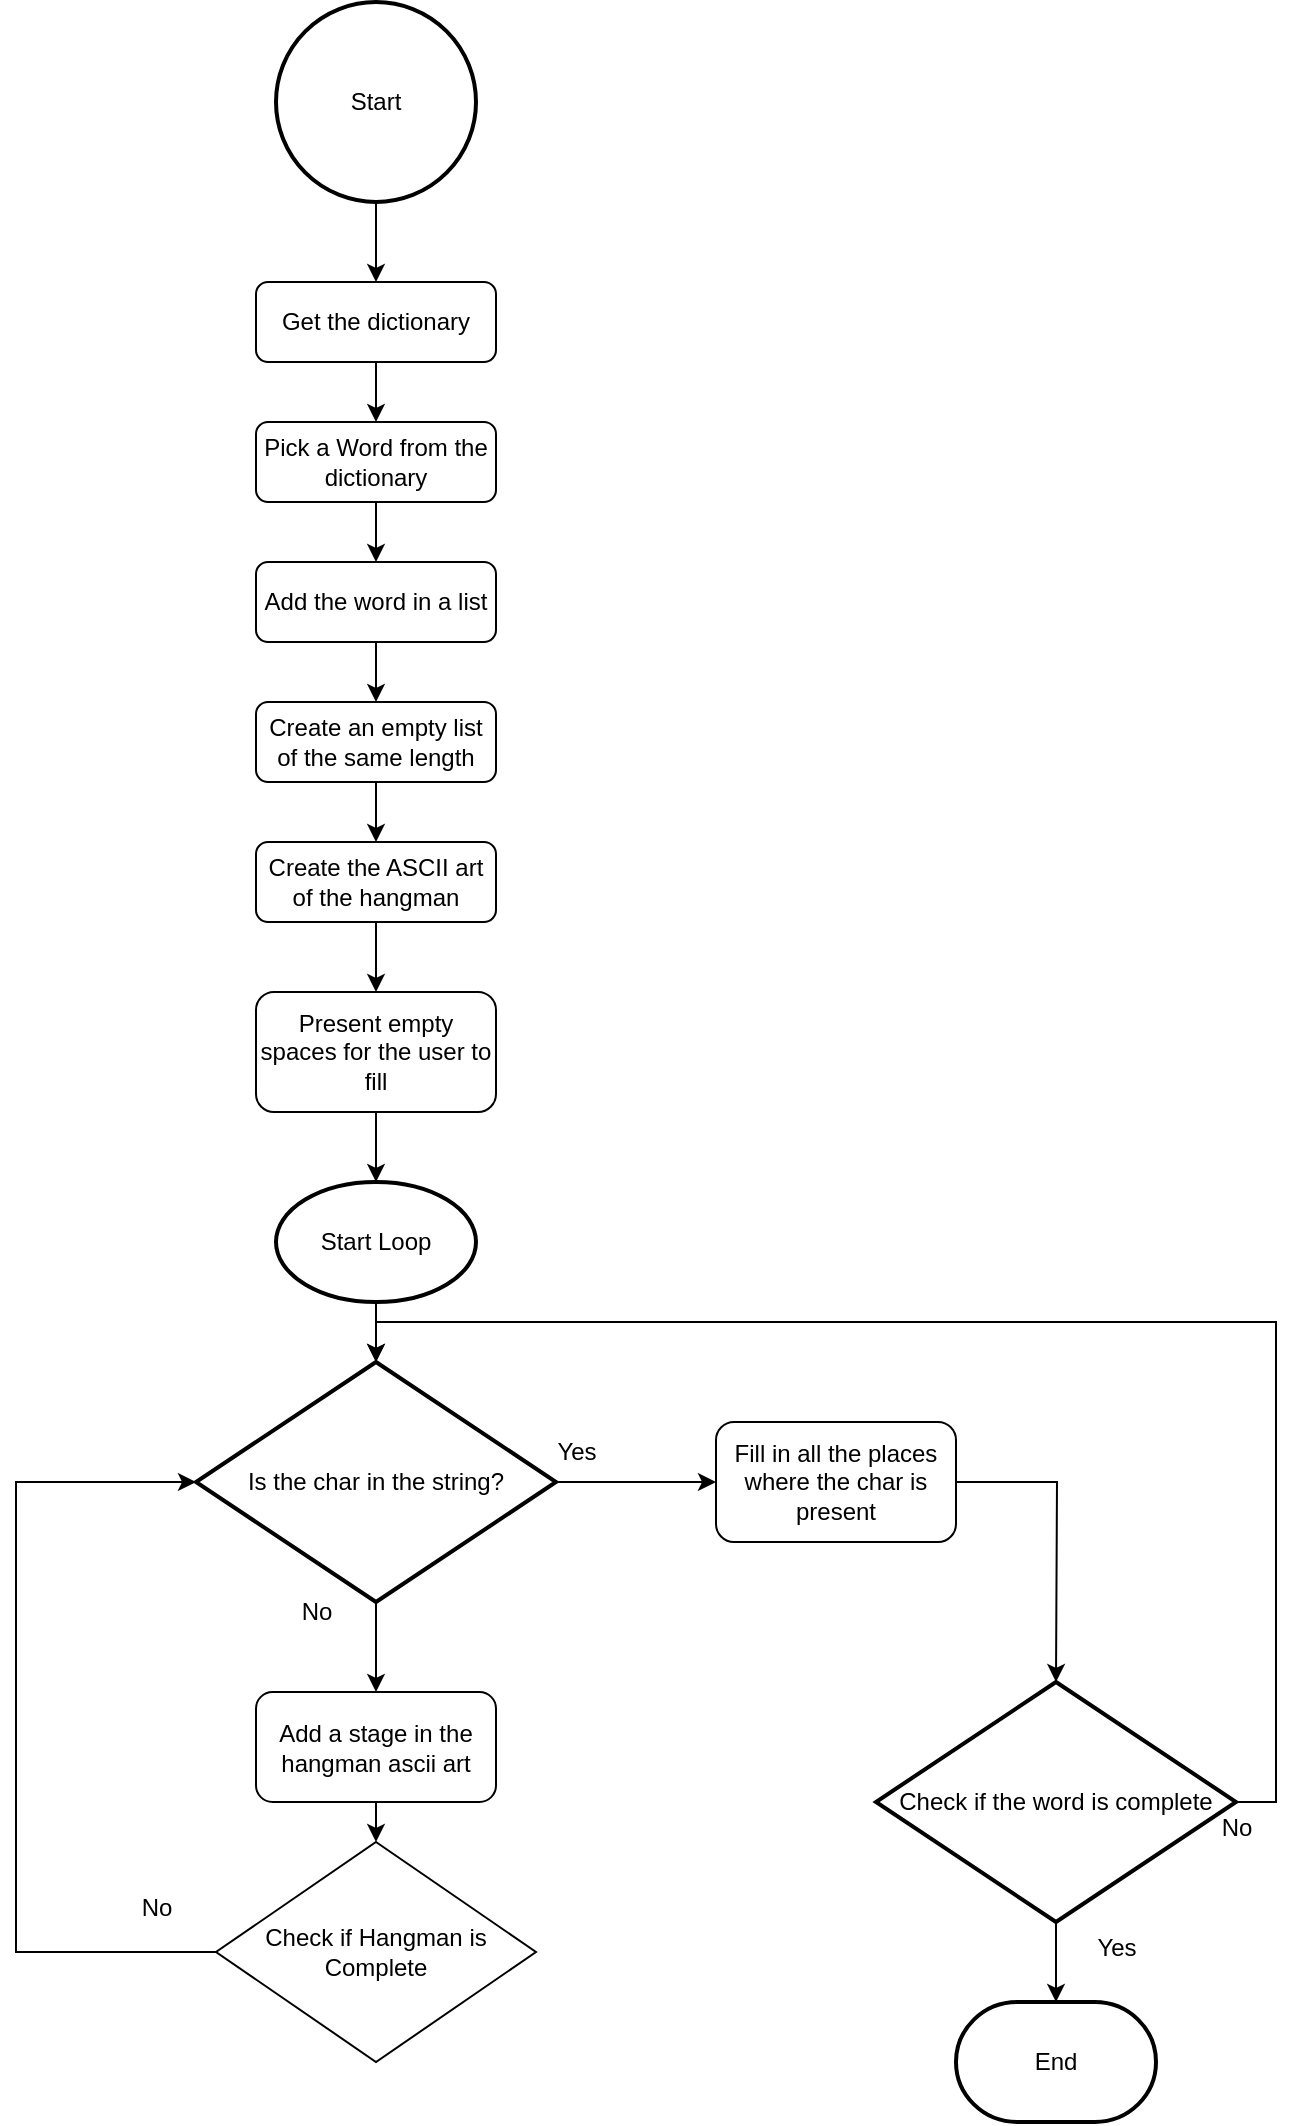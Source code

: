 <mxfile version="24.2.3" type="github">
  <diagram id="C5RBs43oDa-KdzZeNtuy" name="Page-1">
    <mxGraphModel dx="1022" dy="610" grid="1" gridSize="10" guides="1" tooltips="1" connect="1" arrows="1" fold="1" page="1" pageScale="1" pageWidth="827" pageHeight="1169" math="0" shadow="0">
      <root>
        <mxCell id="WIyWlLk6GJQsqaUBKTNV-0" />
        <mxCell id="WIyWlLk6GJQsqaUBKTNV-1" parent="WIyWlLk6GJQsqaUBKTNV-0" />
        <mxCell id="LKAfKjDaJUKjl0mXZuUd-1" style="edgeStyle=orthogonalEdgeStyle;rounded=0;orthogonalLoop=1;jettySize=auto;html=1;exitX=0.5;exitY=1;exitDx=0;exitDy=0;entryX=0.5;entryY=0;entryDx=0;entryDy=0;" edge="1" parent="WIyWlLk6GJQsqaUBKTNV-1" source="WIyWlLk6GJQsqaUBKTNV-3" target="LKAfKjDaJUKjl0mXZuUd-0">
          <mxGeometry relative="1" as="geometry" />
        </mxCell>
        <mxCell id="WIyWlLk6GJQsqaUBKTNV-3" value="Get the dictionary" style="rounded=1;whiteSpace=wrap;html=1;fontSize=12;glass=0;strokeWidth=1;shadow=0;" parent="WIyWlLk6GJQsqaUBKTNV-1" vertex="1">
          <mxGeometry x="180" y="230" width="120" height="40" as="geometry" />
        </mxCell>
        <mxCell id="LKAfKjDaJUKjl0mXZuUd-4" style="edgeStyle=orthogonalEdgeStyle;rounded=0;orthogonalLoop=1;jettySize=auto;html=1;exitX=0.5;exitY=1;exitDx=0;exitDy=0;entryX=0.5;entryY=0;entryDx=0;entryDy=0;" edge="1" parent="WIyWlLk6GJQsqaUBKTNV-1" source="LKAfKjDaJUKjl0mXZuUd-0" target="LKAfKjDaJUKjl0mXZuUd-5">
          <mxGeometry relative="1" as="geometry">
            <mxPoint x="240" y="310" as="targetPoint" />
          </mxGeometry>
        </mxCell>
        <mxCell id="LKAfKjDaJUKjl0mXZuUd-0" value="Pick a Word from the dictionary" style="rounded=1;whiteSpace=wrap;html=1;fontSize=12;glass=0;strokeWidth=1;shadow=0;" vertex="1" parent="WIyWlLk6GJQsqaUBKTNV-1">
          <mxGeometry x="180" y="300" width="120" height="40" as="geometry" />
        </mxCell>
        <mxCell id="LKAfKjDaJUKjl0mXZuUd-6" style="edgeStyle=orthogonalEdgeStyle;rounded=0;orthogonalLoop=1;jettySize=auto;html=1;exitX=0.5;exitY=1;exitDx=0;exitDy=0;entryX=0.5;entryY=0;entryDx=0;entryDy=0;" edge="1" parent="WIyWlLk6GJQsqaUBKTNV-1" source="LKAfKjDaJUKjl0mXZuUd-5" target="LKAfKjDaJUKjl0mXZuUd-25">
          <mxGeometry relative="1" as="geometry">
            <mxPoint x="240" y="400" as="targetPoint" />
          </mxGeometry>
        </mxCell>
        <mxCell id="LKAfKjDaJUKjl0mXZuUd-5" value="Add the word in a list" style="rounded=1;whiteSpace=wrap;html=1;fontSize=12;glass=0;strokeWidth=1;shadow=0;" vertex="1" parent="WIyWlLk6GJQsqaUBKTNV-1">
          <mxGeometry x="180" y="370" width="120" height="40" as="geometry" />
        </mxCell>
        <mxCell id="LKAfKjDaJUKjl0mXZuUd-27" style="edgeStyle=orthogonalEdgeStyle;rounded=0;orthogonalLoop=1;jettySize=auto;html=1;exitX=0.5;exitY=1;exitDx=0;exitDy=0;entryX=0.5;entryY=0;entryDx=0;entryDy=0;" edge="1" parent="WIyWlLk6GJQsqaUBKTNV-1" source="LKAfKjDaJUKjl0mXZuUd-7" target="LKAfKjDaJUKjl0mXZuUd-9">
          <mxGeometry relative="1" as="geometry" />
        </mxCell>
        <mxCell id="LKAfKjDaJUKjl0mXZuUd-7" value="Create the ASCII art of the hangman" style="rounded=1;whiteSpace=wrap;html=1;fontSize=12;glass=0;strokeWidth=1;shadow=0;" vertex="1" parent="WIyWlLk6GJQsqaUBKTNV-1">
          <mxGeometry x="180" y="510" width="120" height="40" as="geometry" />
        </mxCell>
        <mxCell id="LKAfKjDaJUKjl0mXZuUd-9" value="Present empty spaces for the user to fill" style="rounded=1;whiteSpace=wrap;html=1;fontSize=12;glass=0;strokeWidth=1;shadow=0;" vertex="1" parent="WIyWlLk6GJQsqaUBKTNV-1">
          <mxGeometry x="180" y="585" width="120" height="60" as="geometry" />
        </mxCell>
        <mxCell id="LKAfKjDaJUKjl0mXZuUd-30" style="edgeStyle=orthogonalEdgeStyle;rounded=0;orthogonalLoop=1;jettySize=auto;html=1;exitX=1;exitY=0.5;exitDx=0;exitDy=0;exitPerimeter=0;" edge="1" parent="WIyWlLk6GJQsqaUBKTNV-1" source="LKAfKjDaJUKjl0mXZuUd-12" target="LKAfKjDaJUKjl0mXZuUd-14">
          <mxGeometry relative="1" as="geometry" />
        </mxCell>
        <mxCell id="LKAfKjDaJUKjl0mXZuUd-39" style="edgeStyle=orthogonalEdgeStyle;rounded=0;orthogonalLoop=1;jettySize=auto;html=1;exitX=0;exitY=0.5;exitDx=0;exitDy=0;" edge="1" parent="WIyWlLk6GJQsqaUBKTNV-1" source="LKAfKjDaJUKjl0mXZuUd-40" target="LKAfKjDaJUKjl0mXZuUd-12">
          <mxGeometry relative="1" as="geometry">
            <mxPoint x="240" y="1075" as="sourcePoint" />
            <Array as="points">
              <mxPoint x="60" y="1065" />
              <mxPoint x="60" y="830" />
            </Array>
          </mxGeometry>
        </mxCell>
        <mxCell id="LKAfKjDaJUKjl0mXZuUd-12" value="Is the char in the string?" style="strokeWidth=2;html=1;shape=mxgraph.flowchart.decision;whiteSpace=wrap;" vertex="1" parent="WIyWlLk6GJQsqaUBKTNV-1">
          <mxGeometry x="150" y="770" width="180" height="120" as="geometry" />
        </mxCell>
        <mxCell id="LKAfKjDaJUKjl0mXZuUd-43" style="edgeStyle=orthogonalEdgeStyle;rounded=0;orthogonalLoop=1;jettySize=auto;html=1;exitX=1;exitY=0.5;exitDx=0;exitDy=0;" edge="1" parent="WIyWlLk6GJQsqaUBKTNV-1" source="LKAfKjDaJUKjl0mXZuUd-14">
          <mxGeometry relative="1" as="geometry">
            <mxPoint x="580" y="930" as="targetPoint" />
          </mxGeometry>
        </mxCell>
        <mxCell id="LKAfKjDaJUKjl0mXZuUd-14" value="Fill in all the places where the char is present" style="rounded=1;whiteSpace=wrap;html=1;fontSize=12;glass=0;strokeWidth=1;shadow=0;" vertex="1" parent="WIyWlLk6GJQsqaUBKTNV-1">
          <mxGeometry x="410" y="800" width="120" height="60" as="geometry" />
        </mxCell>
        <mxCell id="LKAfKjDaJUKjl0mXZuUd-15" value="Yes" style="text;html=1;align=center;verticalAlign=middle;resizable=0;points=[];autosize=1;strokeColor=none;fillColor=none;" vertex="1" parent="WIyWlLk6GJQsqaUBKTNV-1">
          <mxGeometry x="320" y="800" width="40" height="30" as="geometry" />
        </mxCell>
        <mxCell id="LKAfKjDaJUKjl0mXZuUd-16" value="No" style="text;html=1;align=center;verticalAlign=middle;resizable=0;points=[];autosize=1;strokeColor=none;fillColor=none;" vertex="1" parent="WIyWlLk6GJQsqaUBKTNV-1">
          <mxGeometry x="190" y="880" width="40" height="30" as="geometry" />
        </mxCell>
        <mxCell id="LKAfKjDaJUKjl0mXZuUd-22" style="edgeStyle=orthogonalEdgeStyle;rounded=0;orthogonalLoop=1;jettySize=auto;html=1;exitX=0.5;exitY=1;exitDx=0;exitDy=0;entryX=0.5;entryY=0;entryDx=0;entryDy=0;" edge="1" parent="WIyWlLk6GJQsqaUBKTNV-1" source="LKAfKjDaJUKjl0mXZuUd-19" target="LKAfKjDaJUKjl0mXZuUd-40">
          <mxGeometry relative="1" as="geometry">
            <mxPoint x="240" y="1020" as="targetPoint" />
          </mxGeometry>
        </mxCell>
        <mxCell id="LKAfKjDaJUKjl0mXZuUd-19" value="Add a stage in the hangman ascii art" style="rounded=1;whiteSpace=wrap;html=1;fontSize=12;glass=0;strokeWidth=1;shadow=0;" vertex="1" parent="WIyWlLk6GJQsqaUBKTNV-1">
          <mxGeometry x="180" y="935" width="120" height="55" as="geometry" />
        </mxCell>
        <mxCell id="LKAfKjDaJUKjl0mXZuUd-20" style="edgeStyle=orthogonalEdgeStyle;rounded=0;orthogonalLoop=1;jettySize=auto;html=1;exitX=0.5;exitY=1;exitDx=0;exitDy=0;exitPerimeter=0;entryX=0.5;entryY=0;entryDx=0;entryDy=0;" edge="1" parent="WIyWlLk6GJQsqaUBKTNV-1" source="LKAfKjDaJUKjl0mXZuUd-12" target="LKAfKjDaJUKjl0mXZuUd-19">
          <mxGeometry relative="1" as="geometry" />
        </mxCell>
        <mxCell id="LKAfKjDaJUKjl0mXZuUd-24" style="edgeStyle=orthogonalEdgeStyle;rounded=0;orthogonalLoop=1;jettySize=auto;html=1;entryX=0.5;entryY=0;entryDx=0;entryDy=0;" edge="1" parent="WIyWlLk6GJQsqaUBKTNV-1" source="LKAfKjDaJUKjl0mXZuUd-23" target="WIyWlLk6GJQsqaUBKTNV-3">
          <mxGeometry relative="1" as="geometry" />
        </mxCell>
        <mxCell id="LKAfKjDaJUKjl0mXZuUd-23" value="Start" style="strokeWidth=2;html=1;shape=mxgraph.flowchart.start_2;whiteSpace=wrap;" vertex="1" parent="WIyWlLk6GJQsqaUBKTNV-1">
          <mxGeometry x="190" y="90" width="100" height="100" as="geometry" />
        </mxCell>
        <mxCell id="LKAfKjDaJUKjl0mXZuUd-29" style="edgeStyle=orthogonalEdgeStyle;rounded=0;orthogonalLoop=1;jettySize=auto;html=1;entryX=0.5;entryY=0;entryDx=0;entryDy=0;" edge="1" parent="WIyWlLk6GJQsqaUBKTNV-1" source="LKAfKjDaJUKjl0mXZuUd-25" target="LKAfKjDaJUKjl0mXZuUd-7">
          <mxGeometry relative="1" as="geometry" />
        </mxCell>
        <mxCell id="LKAfKjDaJUKjl0mXZuUd-25" value="Create an empty list of the same length" style="rounded=1;whiteSpace=wrap;html=1;fontSize=12;glass=0;strokeWidth=1;shadow=0;" vertex="1" parent="WIyWlLk6GJQsqaUBKTNV-1">
          <mxGeometry x="180" y="440" width="120" height="40" as="geometry" />
        </mxCell>
        <mxCell id="LKAfKjDaJUKjl0mXZuUd-33" style="edgeStyle=orthogonalEdgeStyle;rounded=0;orthogonalLoop=1;jettySize=auto;html=1;entryX=0.5;entryY=0;entryDx=0;entryDy=0;entryPerimeter=0;" edge="1" parent="WIyWlLk6GJQsqaUBKTNV-1" source="LKAfKjDaJUKjl0mXZuUd-31" target="LKAfKjDaJUKjl0mXZuUd-12">
          <mxGeometry relative="1" as="geometry">
            <mxPoint x="240" y="760" as="targetPoint" />
          </mxGeometry>
        </mxCell>
        <mxCell id="LKAfKjDaJUKjl0mXZuUd-31" value="Start Loop" style="strokeWidth=2;html=1;shape=mxgraph.flowchart.start_1;whiteSpace=wrap;" vertex="1" parent="WIyWlLk6GJQsqaUBKTNV-1">
          <mxGeometry x="190" y="680" width="100" height="60" as="geometry" />
        </mxCell>
        <mxCell id="LKAfKjDaJUKjl0mXZuUd-32" style="edgeStyle=orthogonalEdgeStyle;rounded=0;orthogonalLoop=1;jettySize=auto;html=1;exitX=0.5;exitY=1;exitDx=0;exitDy=0;entryX=0.5;entryY=0;entryDx=0;entryDy=0;entryPerimeter=0;" edge="1" parent="WIyWlLk6GJQsqaUBKTNV-1" source="LKAfKjDaJUKjl0mXZuUd-9" target="LKAfKjDaJUKjl0mXZuUd-31">
          <mxGeometry relative="1" as="geometry" />
        </mxCell>
        <mxCell id="LKAfKjDaJUKjl0mXZuUd-40" value="Check if Hangman is&lt;br&gt;Complete" style="rhombus;whiteSpace=wrap;html=1;" vertex="1" parent="WIyWlLk6GJQsqaUBKTNV-1">
          <mxGeometry x="160" y="1010" width="160" height="110" as="geometry" />
        </mxCell>
        <mxCell id="LKAfKjDaJUKjl0mXZuUd-42" value="No" style="text;html=1;align=center;verticalAlign=middle;resizable=0;points=[];autosize=1;strokeColor=none;fillColor=none;" vertex="1" parent="WIyWlLk6GJQsqaUBKTNV-1">
          <mxGeometry x="110" y="1028" width="40" height="30" as="geometry" />
        </mxCell>
        <mxCell id="LKAfKjDaJUKjl0mXZuUd-46" style="edgeStyle=orthogonalEdgeStyle;rounded=0;orthogonalLoop=1;jettySize=auto;html=1;exitX=0.5;exitY=1;exitDx=0;exitDy=0;exitPerimeter=0;" edge="1" parent="WIyWlLk6GJQsqaUBKTNV-1" source="LKAfKjDaJUKjl0mXZuUd-45">
          <mxGeometry relative="1" as="geometry">
            <mxPoint x="580" y="1090" as="targetPoint" />
          </mxGeometry>
        </mxCell>
        <mxCell id="LKAfKjDaJUKjl0mXZuUd-45" value="Check if the word is complete" style="strokeWidth=2;html=1;shape=mxgraph.flowchart.decision;whiteSpace=wrap;" vertex="1" parent="WIyWlLk6GJQsqaUBKTNV-1">
          <mxGeometry x="490" y="930" width="180" height="120" as="geometry" />
        </mxCell>
        <mxCell id="LKAfKjDaJUKjl0mXZuUd-47" value="Yes" style="text;html=1;align=center;verticalAlign=middle;resizable=0;points=[];autosize=1;strokeColor=none;fillColor=none;" vertex="1" parent="WIyWlLk6GJQsqaUBKTNV-1">
          <mxGeometry x="590" y="1048" width="40" height="30" as="geometry" />
        </mxCell>
        <mxCell id="LKAfKjDaJUKjl0mXZuUd-48" value="End" style="strokeWidth=2;html=1;shape=mxgraph.flowchart.terminator;whiteSpace=wrap;" vertex="1" parent="WIyWlLk6GJQsqaUBKTNV-1">
          <mxGeometry x="530" y="1090" width="100" height="60" as="geometry" />
        </mxCell>
        <mxCell id="LKAfKjDaJUKjl0mXZuUd-49" style="edgeStyle=orthogonalEdgeStyle;rounded=0;orthogonalLoop=1;jettySize=auto;html=1;exitX=1;exitY=0.5;exitDx=0;exitDy=0;exitPerimeter=0;entryX=0.5;entryY=0;entryDx=0;entryDy=0;entryPerimeter=0;" edge="1" parent="WIyWlLk6GJQsqaUBKTNV-1" source="LKAfKjDaJUKjl0mXZuUd-45" target="LKAfKjDaJUKjl0mXZuUd-12">
          <mxGeometry relative="1" as="geometry" />
        </mxCell>
        <mxCell id="LKAfKjDaJUKjl0mXZuUd-50" value="No" style="text;html=1;align=center;verticalAlign=middle;resizable=0;points=[];autosize=1;strokeColor=none;fillColor=none;" vertex="1" parent="WIyWlLk6GJQsqaUBKTNV-1">
          <mxGeometry x="650" y="988" width="40" height="30" as="geometry" />
        </mxCell>
      </root>
    </mxGraphModel>
  </diagram>
</mxfile>
